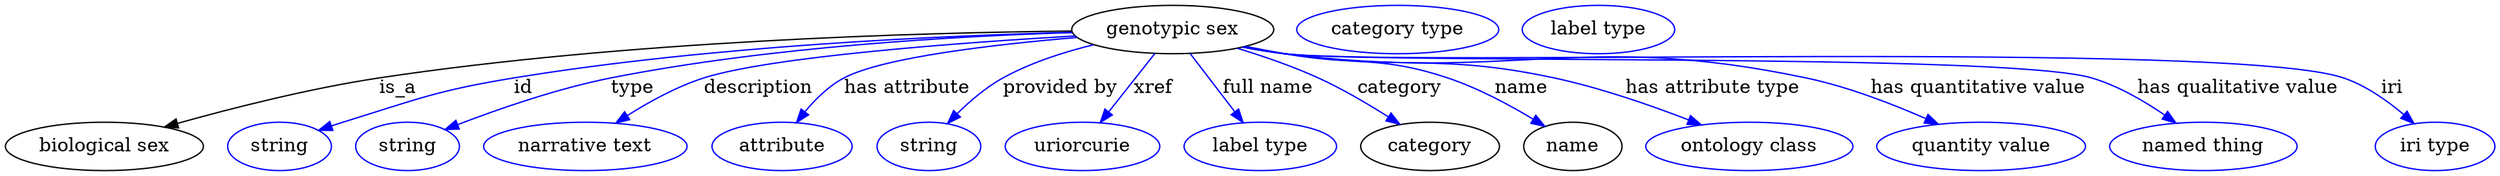 digraph {
	graph [bb="0,0,1845.6,123"];
	node [label="\N"];
	"genotypic sex"	[height=0.5,
		label="genotypic sex",
		pos="864.44,105",
		width=2.0762];
	"biological sex"	[height=0.5,
		pos="73.443,18",
		width=2.0401];
	"genotypic sex" -> "biological sex"	[label=is_a,
		lp="296.44,61.5",
		pos="e,118.66,32.24 789.6,103.67 678.38,102.23 463.17,95.842 282.44,69 229.49,61.135 170.23,46.377 128.38,34.925"];
	id	[color=blue,
		height=0.5,
		label=string,
		pos="203.44,18",
		width=1.0652];
	"genotypic sex" -> id	[color=blue,
		label=id,
		lp="384.44,61.5",
		pos="e,232.83,29.714 790.1,102.91 694.16,100.53 522.33,92.969 377.44,69 330.17,61.179 277.49,44.941 242.61,33.085",
		style=solid];
	type	[color=blue,
		height=0.5,
		label=string,
		pos="298.44,18",
		width=1.0652];
	"genotypic sex" -> type	[color=blue,
		label=type,
		lp="465.44,61.5",
		pos="e,326.27,30.512 789.9,102.77 706.28,100.22 566.97,92.468 449.44,69 409.79,61.081 366.09,45.86 335.95,34.283",
		style=solid];
	description	[color=blue,
		height=0.5,
		label="narrative text",
		pos="430.44,18",
		width=2.0943];
	"genotypic sex" -> description	[color=blue,
		label=description,
		lp="557.94,61.5",
		pos="e,452.82,35.41 792.14,100.27 705.81,95.199 566.87,84.892 517.44,69 497.57,62.611 477.25,51.251 461.24,40.971",
		style=solid];
	"has attribute"	[color=blue,
		height=0.5,
		label=attribute,
		pos="575.44,18",
		width=1.4443];
	"genotypic sex" -> "has attribute"	[color=blue,
		label="has attribute",
		lp="667.44,61.5",
		pos="e,585.9,35.753 793.54,99.197 732.44,94.091 649.61,84.565 620.44,69 609.29,63.046 599.52,53.184 591.96,43.784",
		style=solid];
	"provided by"	[color=blue,
		height=0.5,
		label=string,
		pos="683.44,18",
		width=1.0652];
	"genotypic sex" -> "provided by"	[color=blue,
		label="provided by",
		lp="780.94,61.5",
		pos="e,697.35,35.117 805.79,93.704 783.79,88.326 759.11,80.411 738.44,69 725.96,62.111 714.01,51.857 704.46,42.425",
		style=solid];
	xref	[color=blue,
		height=0.5,
		label=uriorcurie,
		pos="797.44,18",
		width=1.5887];
	"genotypic sex" -> xref	[color=blue,
		label=xref,
		lp="849.94,61.5",
		pos="e,810.65,35.758 851.21,87.207 841.48,74.866 828.1,57.894 817.12,43.967",
		style=solid];
	"full name"	[color=blue,
		height=0.5,
		label="label type",
		pos="929.44,18",
		width=1.5707];
	"genotypic sex" -> "full name"	[color=blue,
		label="full name",
		lp="934.94,61.5",
		pos="e,916.63,35.758 877.29,87.207 886.72,74.866 899.7,57.894 910.35,43.967",
		style=solid];
	category	[height=0.5,
		pos="1055.4,18",
		width=1.4263];
	"genotypic sex" -> category	[color=blue,
		label=category,
		lp="1032.9,61.5",
		pos="e,1033.3,34.247 912.11,91.124 931.24,85.299 953.25,77.749 972.44,69 990.48,60.774 1009.5,49.524 1024.8,39.778",
		style=solid];
	name	[height=0.5,
		pos="1161.4,18",
		width=1.011];
	"genotypic sex" -> name	[color=blue,
		label=name,
		lp="1123.4,61.5",
		pos="e,1140.6,32.933 918.39,92.509 928.04,90.578 938.03,88.663 947.44,87 1001,77.542 1016.8,86.128 1068.4,69 1090.8,61.574 1114.2,48.994 \
1131.9,38.31",
		style=solid];
	"has attribute type"	[color=blue,
		height=0.5,
		label="ontology class",
		pos="1292.4,18",
		width=2.1304];
	"genotypic sex" -> "has attribute type"	[color=blue,
		label="has attribute type",
		lp="1265.4,61.5",
		pos="e,1256.8,34.018 917.42,92.226 927.36,90.28 937.69,88.433 947.44,87 1035.7,74.026 1060.2,87.684 1147.4,69 1181.7,61.67 1219,48.678 \
1247.2,37.774",
		style=solid];
	"has quantitative value"	[color=blue,
		height=0.5,
		label="quantity value",
		pos="1464.4,18",
		width=2.1484];
	"genotypic sex" -> "has quantitative value"	[color=blue,
		label="has quantitative value",
		lp="1462.4,61.5",
		pos="e,1432.7,34.504 916.48,92.053 926.7,90.073 937.37,88.258 947.44,87 1118.3,65.661 1165.9,104.36 1334.4,69 1365.3,62.527 1398.4,49.683 \
1423.5,38.634",
		style=solid];
	"has qualitative value"	[color=blue,
		height=0.5,
		label="named thing",
		pos="1629.4,18",
		width=1.9318];
	"genotypic sex" -> "has qualitative value"	[color=blue,
		label="has qualitative value",
		lp="1654.9,61.5",
		pos="e,1609,35.411 916.47,91.92 926.69,89.952 937.36,88.175 947.44,87 1013.6,79.291 1482.6,87.792 1546.4,69 1565.9,63.285 1585.4,51.889 \
1600.6,41.419",
		style=solid];
	iri	[color=blue,
		height=0.5,
		label="iri type",
		pos="1801.4,18",
		width=1.2277];
	"genotypic sex" -> iri	[color=blue,
		label=iri,
		lp="1769.4,61.5",
		pos="e,1785.8,34.939 916.02,91.948 926.37,89.95 937.21,88.155 947.44,87 1034.2,77.197 1650.8,97.18 1733.4,69 1750.1,63.339 1766,52.031 \
1778.3,41.599",
		style=solid];
	"named thing_category"	[color=blue,
		height=0.5,
		label="category type",
		pos="1031.4,105",
		width=2.0762];
	attribute_name	[color=blue,
		height=0.5,
		label="label type",
		pos="1180.4,105",
		width=1.5707];
}
